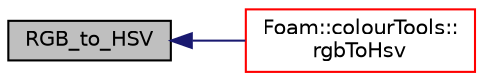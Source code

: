digraph "RGB_to_HSV"
{
  bgcolor="transparent";
  edge [fontname="Helvetica",fontsize="10",labelfontname="Helvetica",labelfontsize="10"];
  node [fontname="Helvetica",fontsize="10",shape=record];
  rankdir="LR";
  Node1 [label="RGB_to_HSV",height=0.2,width=0.4,color="black", fillcolor="grey75", style="filled" fontcolor="black"];
  Node1 -> Node2 [dir="back",color="midnightblue",fontsize="10",style="solid",fontname="Helvetica"];
  Node2 [label="Foam::colourTools::\lrgbToHsv",height=0.2,width=0.4,color="red",URL="$namespaceFoam_1_1colourTools.html#a7c9e10146a11c3486b21fbaedfb2b07f",tooltip="Convert RGB to HSV. "];
}
